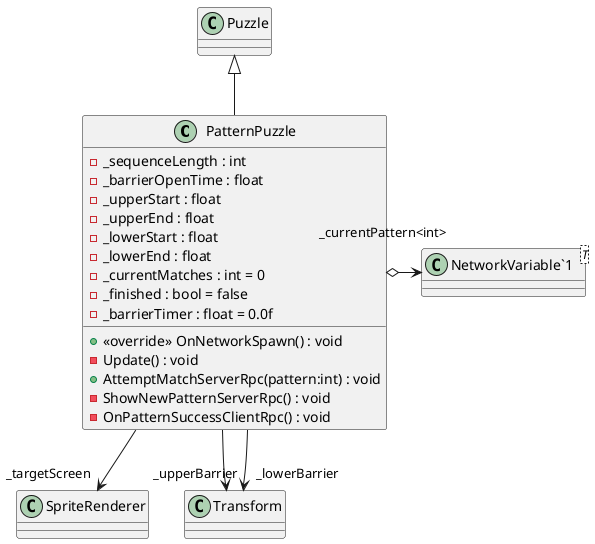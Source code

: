 @startuml
class PatternPuzzle {
    - _sequenceLength : int
    - _barrierOpenTime : float
    - _upperStart : float
    - _upperEnd : float
    - _lowerStart : float
    - _lowerEnd : float
    - _currentMatches : int = 0
    - _finished : bool = false
    - _barrierTimer : float = 0.0f
    + <<override>> OnNetworkSpawn() : void
    - Update() : void
    + AttemptMatchServerRpc(pattern:int) : void
    - ShowNewPatternServerRpc() : void
    - OnPatternSuccessClientRpc() : void
}
class "NetworkVariable`1"<T> {
}
Puzzle <|-- PatternPuzzle
PatternPuzzle --> "_targetScreen" SpriteRenderer
PatternPuzzle --> "_upperBarrier" Transform
PatternPuzzle --> "_lowerBarrier" Transform
PatternPuzzle o-> "_currentPattern<int>" "NetworkVariable`1"
@enduml
